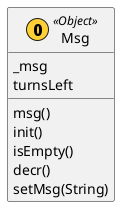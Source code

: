 @startuml

class Msg << (O,#FFD036) Object >>

Msg : _msg
Msg : turnsLeft
Msg : msg()
Msg : init()
Msg : isEmpty()
Msg : decr()
Msg : setMsg(String)

@enduml


